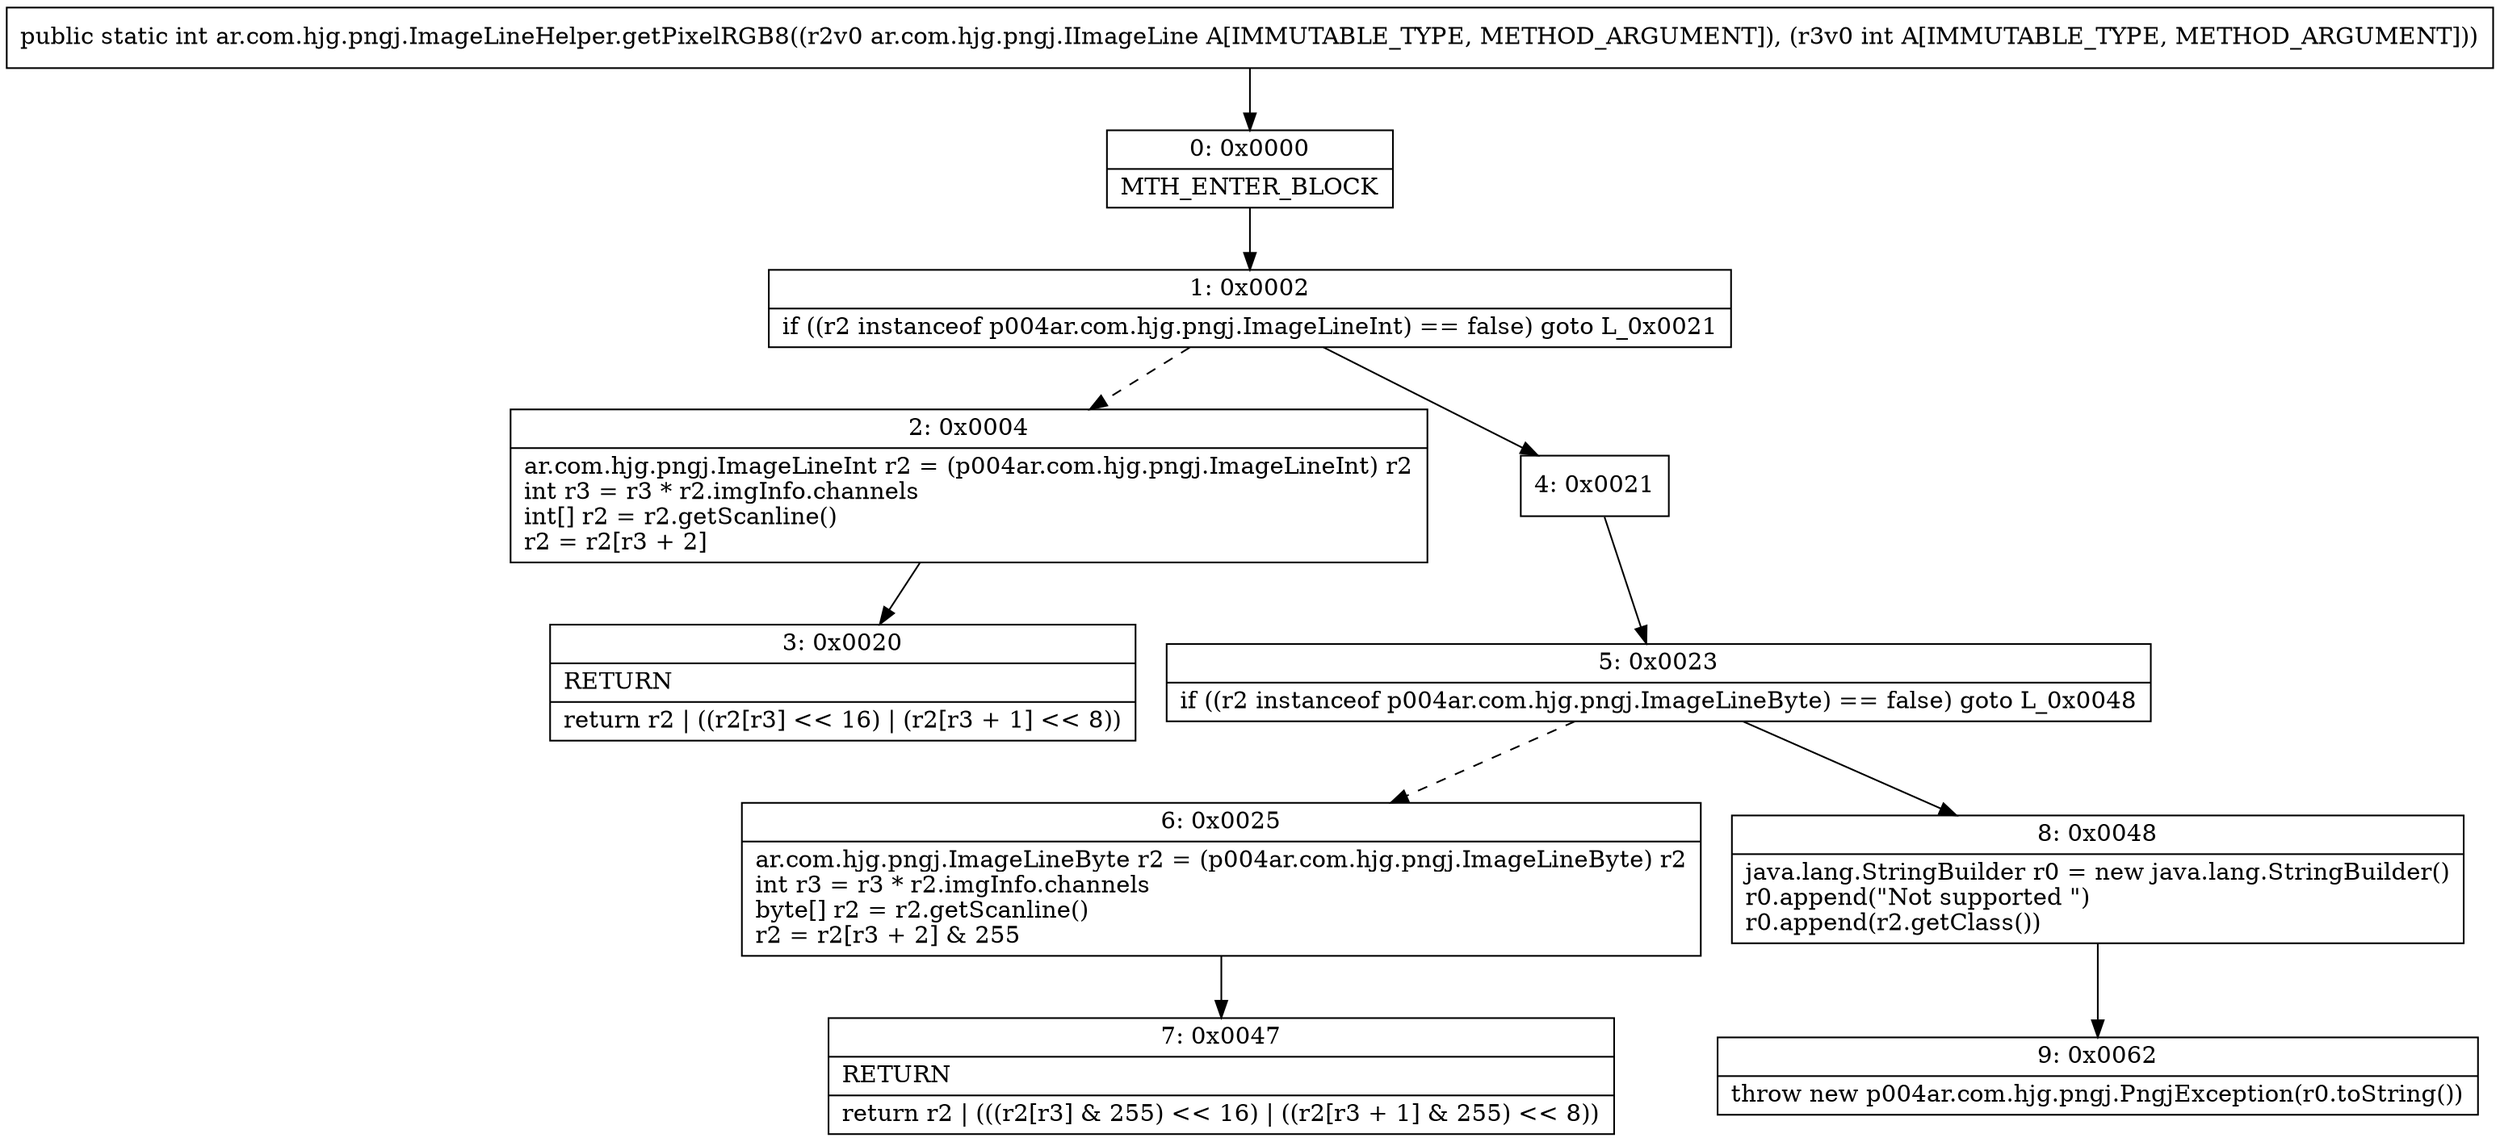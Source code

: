 digraph "CFG forar.com.hjg.pngj.ImageLineHelper.getPixelRGB8(Lar\/com\/hjg\/pngj\/IImageLine;I)I" {
Node_0 [shape=record,label="{0\:\ 0x0000|MTH_ENTER_BLOCK\l}"];
Node_1 [shape=record,label="{1\:\ 0x0002|if ((r2 instanceof p004ar.com.hjg.pngj.ImageLineInt) == false) goto L_0x0021\l}"];
Node_2 [shape=record,label="{2\:\ 0x0004|ar.com.hjg.pngj.ImageLineInt r2 = (p004ar.com.hjg.pngj.ImageLineInt) r2\lint r3 = r3 * r2.imgInfo.channels\lint[] r2 = r2.getScanline()\lr2 = r2[r3 + 2]\l}"];
Node_3 [shape=record,label="{3\:\ 0x0020|RETURN\l|return r2 \| ((r2[r3] \<\< 16) \| (r2[r3 + 1] \<\< 8))\l}"];
Node_4 [shape=record,label="{4\:\ 0x0021}"];
Node_5 [shape=record,label="{5\:\ 0x0023|if ((r2 instanceof p004ar.com.hjg.pngj.ImageLineByte) == false) goto L_0x0048\l}"];
Node_6 [shape=record,label="{6\:\ 0x0025|ar.com.hjg.pngj.ImageLineByte r2 = (p004ar.com.hjg.pngj.ImageLineByte) r2\lint r3 = r3 * r2.imgInfo.channels\lbyte[] r2 = r2.getScanline()\lr2 = r2[r3 + 2] & 255\l}"];
Node_7 [shape=record,label="{7\:\ 0x0047|RETURN\l|return r2 \| (((r2[r3] & 255) \<\< 16) \| ((r2[r3 + 1] & 255) \<\< 8))\l}"];
Node_8 [shape=record,label="{8\:\ 0x0048|java.lang.StringBuilder r0 = new java.lang.StringBuilder()\lr0.append(\"Not supported \")\lr0.append(r2.getClass())\l}"];
Node_9 [shape=record,label="{9\:\ 0x0062|throw new p004ar.com.hjg.pngj.PngjException(r0.toString())\l}"];
MethodNode[shape=record,label="{public static int ar.com.hjg.pngj.ImageLineHelper.getPixelRGB8((r2v0 ar.com.hjg.pngj.IImageLine A[IMMUTABLE_TYPE, METHOD_ARGUMENT]), (r3v0 int A[IMMUTABLE_TYPE, METHOD_ARGUMENT])) }"];
MethodNode -> Node_0;
Node_0 -> Node_1;
Node_1 -> Node_2[style=dashed];
Node_1 -> Node_4;
Node_2 -> Node_3;
Node_4 -> Node_5;
Node_5 -> Node_6[style=dashed];
Node_5 -> Node_8;
Node_6 -> Node_7;
Node_8 -> Node_9;
}

